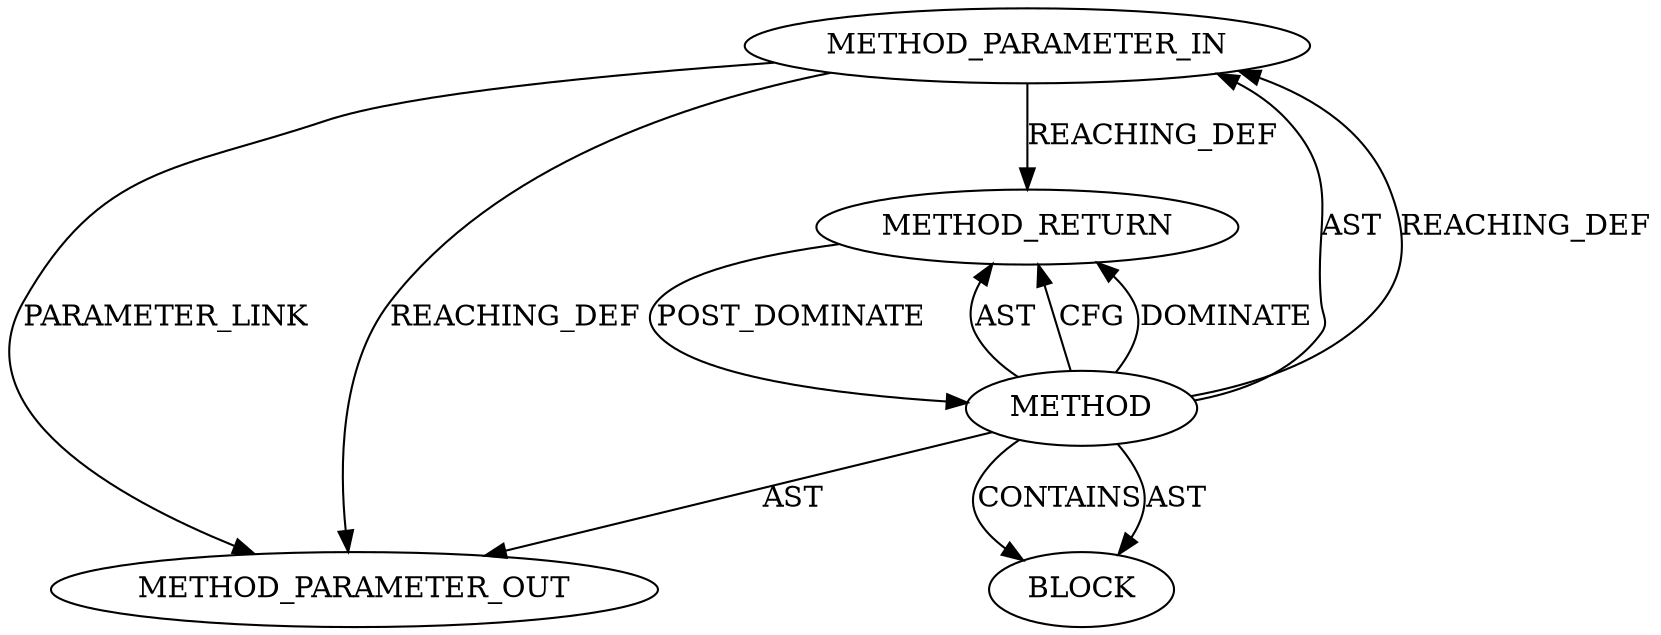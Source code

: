 digraph {
  25773 [label=METHOD_PARAMETER_IN ORDER=1 CODE="p1" IS_VARIADIC=false TYPE_FULL_NAME="ANY" EVALUATION_STRATEGY="BY_VALUE" INDEX=1 NAME="p1"]
  27308 [label=METHOD_PARAMETER_OUT ORDER=1 CODE="p1" IS_VARIADIC=false TYPE_FULL_NAME="ANY" EVALUATION_STRATEGY="BY_VALUE" INDEX=1 NAME="p1"]
  25772 [label=METHOD AST_PARENT_TYPE="NAMESPACE_BLOCK" AST_PARENT_FULL_NAME="<global>" ORDER=0 CODE="<empty>" FULL_NAME="EVP_get_digestbynid" IS_EXTERNAL=true FILENAME="<empty>" SIGNATURE="" NAME="EVP_get_digestbynid"]
  25774 [label=BLOCK ORDER=1 ARGUMENT_INDEX=1 CODE="<empty>" TYPE_FULL_NAME="ANY"]
  25775 [label=METHOD_RETURN ORDER=2 CODE="RET" TYPE_FULL_NAME="ANY" EVALUATION_STRATEGY="BY_VALUE"]
  25772 -> 25774 [label=CONTAINS ]
  25773 -> 25775 [label=REACHING_DEF VARIABLE="p1"]
  25772 -> 25773 [label=AST ]
  25773 -> 27308 [label=PARAMETER_LINK ]
  25772 -> 25774 [label=AST ]
  25772 -> 27308 [label=AST ]
  25775 -> 25772 [label=POST_DOMINATE ]
  25772 -> 25775 [label=AST ]
  25772 -> 25773 [label=REACHING_DEF VARIABLE=""]
  25772 -> 25775 [label=CFG ]
  25773 -> 27308 [label=REACHING_DEF VARIABLE="p1"]
  25772 -> 25775 [label=DOMINATE ]
}
